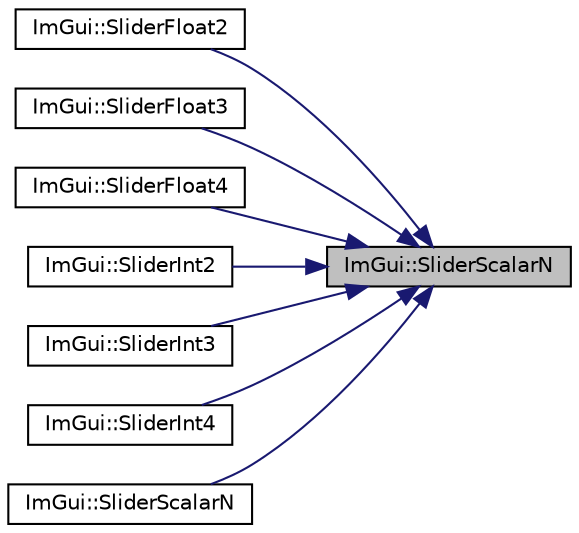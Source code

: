digraph "ImGui::SliderScalarN"
{
 // LATEX_PDF_SIZE
  edge [fontname="Helvetica",fontsize="10",labelfontname="Helvetica",labelfontsize="10"];
  node [fontname="Helvetica",fontsize="10",shape=record];
  rankdir="RL";
  Node1 [label="ImGui::SliderScalarN",height=0.2,width=0.4,color="black", fillcolor="grey75", style="filled", fontcolor="black",tooltip=" "];
  Node1 -> Node2 [dir="back",color="midnightblue",fontsize="10",style="solid",fontname="Helvetica"];
  Node2 [label="ImGui::SliderFloat2",height=0.2,width=0.4,color="black", fillcolor="white", style="filled",URL="$namespace_im_gui.html#a65ed4a55f13d467b06075c951b310c23",tooltip=" "];
  Node1 -> Node3 [dir="back",color="midnightblue",fontsize="10",style="solid",fontname="Helvetica"];
  Node3 [label="ImGui::SliderFloat3",height=0.2,width=0.4,color="black", fillcolor="white", style="filled",URL="$namespace_im_gui.html#a9fb9ae936849ae17be13c9b6a0391585",tooltip=" "];
  Node1 -> Node4 [dir="back",color="midnightblue",fontsize="10",style="solid",fontname="Helvetica"];
  Node4 [label="ImGui::SliderFloat4",height=0.2,width=0.4,color="black", fillcolor="white", style="filled",URL="$namespace_im_gui.html#acee94c7b89963d8fec32de541cd7205f",tooltip=" "];
  Node1 -> Node5 [dir="back",color="midnightblue",fontsize="10",style="solid",fontname="Helvetica"];
  Node5 [label="ImGui::SliderInt2",height=0.2,width=0.4,color="black", fillcolor="white", style="filled",URL="$namespace_im_gui.html#a9913948869631d72e4fa5dd69235350e",tooltip=" "];
  Node1 -> Node6 [dir="back",color="midnightblue",fontsize="10",style="solid",fontname="Helvetica"];
  Node6 [label="ImGui::SliderInt3",height=0.2,width=0.4,color="black", fillcolor="white", style="filled",URL="$namespace_im_gui.html#ab1e67cf69998479a59677e332dba745b",tooltip=" "];
  Node1 -> Node7 [dir="back",color="midnightblue",fontsize="10",style="solid",fontname="Helvetica"];
  Node7 [label="ImGui::SliderInt4",height=0.2,width=0.4,color="black", fillcolor="white", style="filled",URL="$namespace_im_gui.html#a9a0bb4c55424177ab7894e5a87bd91ea",tooltip=" "];
  Node1 -> Node8 [dir="back",color="midnightblue",fontsize="10",style="solid",fontname="Helvetica"];
  Node8 [label="ImGui::SliderScalarN",height=0.2,width=0.4,color="black", fillcolor="white", style="filled",URL="$namespace_im_gui.html#ad8af03076c2e1d3b0092a43c023766fe",tooltip=" "];
}
